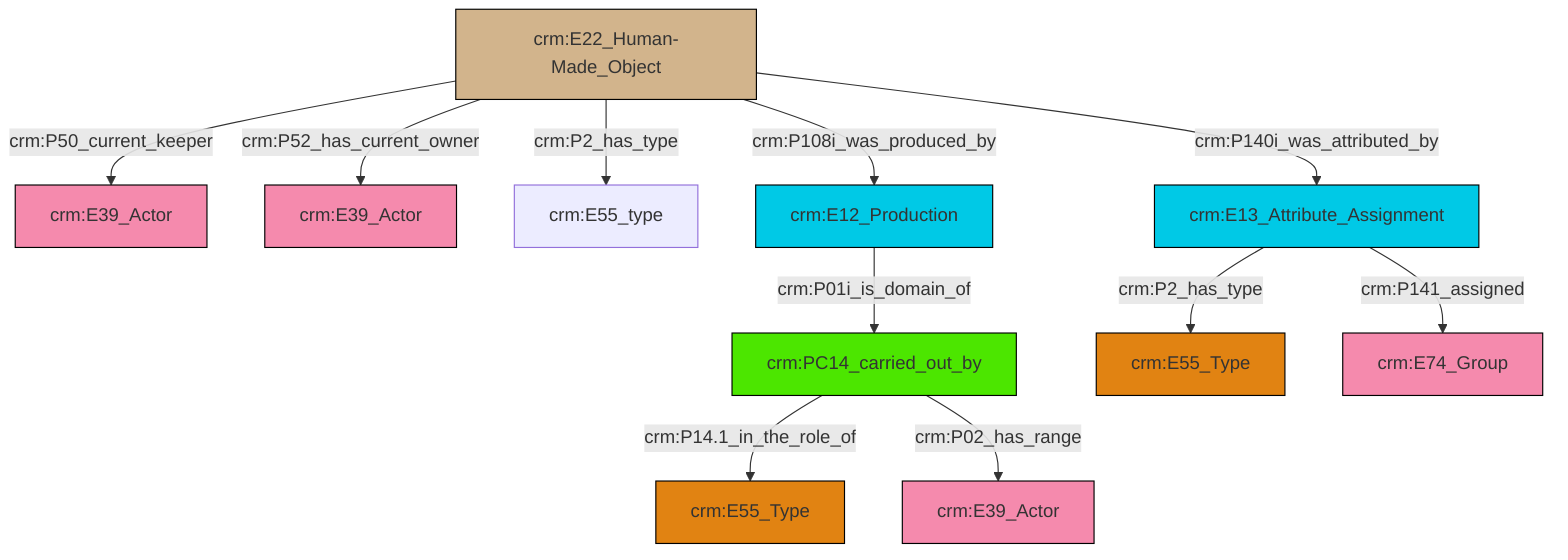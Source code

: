 graph TD
classDef Literal fill:#f2f2f2,stroke:#000000;
classDef CRM_Entity fill:#FFFFFF,stroke:#000000;
classDef Temporal_Entity fill:#00C9E6, stroke:#000000;
classDef Type fill:#E18312, stroke:#000000;
classDef Time-Span fill:#2C9C91, stroke:#000000;
classDef Appellation fill:#FFEB7F, stroke:#000000;
classDef Place fill:#008836, stroke:#000000;
classDef Persistent_Item fill:#B266B2, stroke:#000000;
classDef Conceptual_Object fill:#FFD700, stroke:#000000;
classDef Physical_Thing fill:#D2B48C, stroke:#000000;
classDef Actor fill:#f58aad, stroke:#000000;
classDef PC_Classes fill:#4ce600, stroke:#000000;
classDef Multi fill:#cccccc,stroke:#000000;

6["crm:E22_Human-Made_Object"]:::Physical_Thing -->|crm:P52_has_current_owner| 2["crm:E39_Actor"]:::Actor
7["crm:PC14_carried_out_by"]:::PC_Classes -->|crm:P14.1_in_the_role_of| 12["crm:E55_Type"]:::Type
18["crm:E12_Production"]:::Temporal_Entity -->|crm:P01i_is_domain_of| 7["crm:PC14_carried_out_by"]:::PC_Classes
6["crm:E22_Human-Made_Object"]:::Physical_Thing -->|crm:P108i_was_produced_by| 18["crm:E12_Production"]:::Temporal_Entity
6["crm:E22_Human-Made_Object"]:::Physical_Thing -->|crm:P140i_was_attributed_by| 20["crm:E13_Attribute_Assignment"]:::Temporal_Entity
7["crm:PC14_carried_out_by"]:::PC_Classes -->|crm:P02_has_range| 16["crm:E39_Actor"]:::Actor
20["crm:E13_Attribute_Assignment"]:::Temporal_Entity -->|crm:P141_assigned| 14["crm:E74_Group"]:::Actor
6["crm:E22_Human-Made_Object"]:::Physical_Thing -->|crm:P2_has_type| 4["crm:E55_type"]:::Default
6["crm:E22_Human-Made_Object"]:::Physical_Thing -->|crm:P50_current_keeper| 0["crm:E39_Actor"]:::Actor
20["crm:E13_Attribute_Assignment"]:::Temporal_Entity -->|crm:P2_has_type| 10["crm:E55_Type"]:::Type